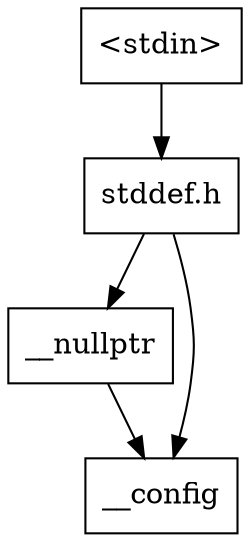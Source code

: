 digraph "dependencies" {
  header_0 [ shape="box", label="\<stdin\>" ];
  header_1 [ shape="box", label="stddef.h" ];
  header_13 [ shape="box", label="__nullptr" ];
  header_2 [ shape="box", label="__config" ];
  header_13 -> header_2;
  header_0 -> header_1;
  header_1 -> header_2;
  header_1 -> header_13;
}